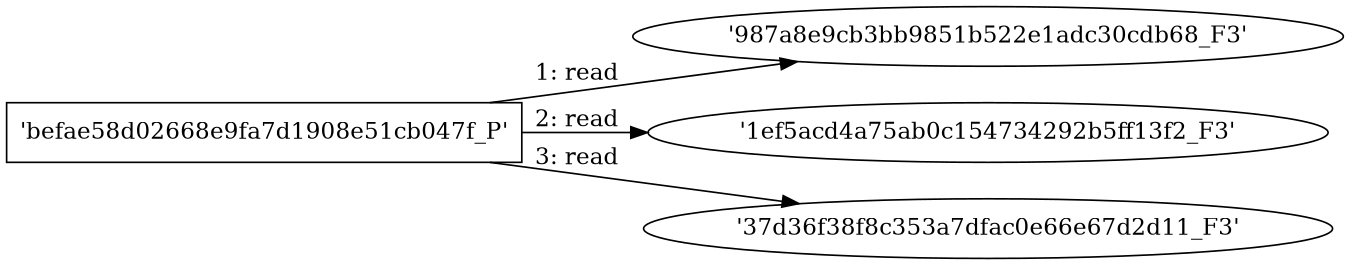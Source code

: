 digraph "D:\Learning\Paper\apt\基于CTI的攻击预警\Dataset\攻击图\ASGfromALLCTI\Vulnerability Spotlight Code execution vulnerability in Microsoft Media Foundation.dot" {
rankdir="LR"
size="9"
fixedsize="false"
splines="true"
nodesep=0.3
ranksep=0
fontsize=10
overlap="scalexy"
engine= "neato"
	"'987a8e9cb3bb9851b522e1adc30cdb68_F3'" [node_type=file shape=ellipse]
	"'befae58d02668e9fa7d1908e51cb047f_P'" [node_type=Process shape=box]
	"'befae58d02668e9fa7d1908e51cb047f_P'" -> "'987a8e9cb3bb9851b522e1adc30cdb68_F3'" [label="1: read"]
	"'1ef5acd4a75ab0c154734292b5ff13f2_F3'" [node_type=file shape=ellipse]
	"'befae58d02668e9fa7d1908e51cb047f_P'" [node_type=Process shape=box]
	"'befae58d02668e9fa7d1908e51cb047f_P'" -> "'1ef5acd4a75ab0c154734292b5ff13f2_F3'" [label="2: read"]
	"'37d36f38f8c353a7dfac0e66e67d2d11_F3'" [node_type=file shape=ellipse]
	"'befae58d02668e9fa7d1908e51cb047f_P'" [node_type=Process shape=box]
	"'befae58d02668e9fa7d1908e51cb047f_P'" -> "'37d36f38f8c353a7dfac0e66e67d2d11_F3'" [label="3: read"]
}
